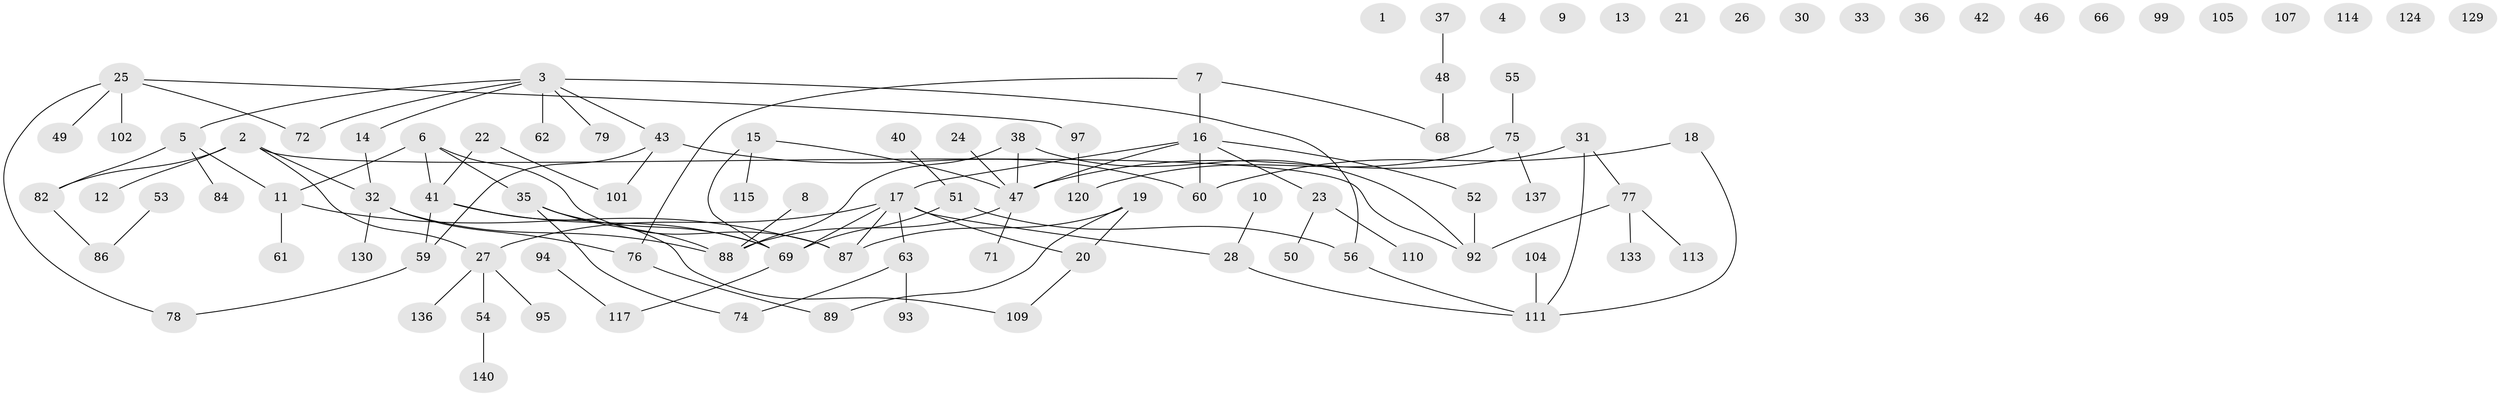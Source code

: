 // original degree distribution, {0: 0.12857142857142856, 5: 0.04285714285714286, 4: 0.10714285714285714, 3: 0.2, 2: 0.22142857142857142, 1: 0.2714285714285714, 6: 0.02857142857142857}
// Generated by graph-tools (version 1.1) at 2025/41/03/06/25 10:41:19]
// undirected, 99 vertices, 105 edges
graph export_dot {
graph [start="1"]
  node [color=gray90,style=filled];
  1;
  2 [super="+85"];
  3 [super="+96"];
  4;
  5 [super="+65"];
  6 [super="+45"];
  7 [super="+67"];
  8;
  9;
  10 [super="+29"];
  11 [super="+81"];
  12;
  13;
  14 [super="+39"];
  15 [super="+127"];
  16 [super="+118"];
  17 [super="+34"];
  18;
  19 [super="+44"];
  20 [super="+70"];
  21;
  22 [super="+100"];
  23 [super="+131"];
  24;
  25 [super="+80"];
  26;
  27 [super="+90"];
  28 [super="+64"];
  30;
  31;
  32 [super="+58"];
  33;
  35;
  36;
  37;
  38 [super="+126"];
  40;
  41 [super="+57"];
  42;
  43 [super="+116"];
  46;
  47 [super="+73"];
  48 [super="+121"];
  49;
  50;
  51;
  52 [super="+91"];
  53;
  54;
  55;
  56 [super="+122"];
  59 [super="+138"];
  60;
  61;
  62;
  63;
  66;
  68;
  69 [super="+134"];
  71;
  72 [super="+103"];
  74 [super="+128"];
  75 [super="+83"];
  76 [super="+123"];
  77 [super="+106"];
  78;
  79;
  82;
  84;
  86 [super="+108"];
  87 [super="+98"];
  88 [super="+125"];
  89;
  92;
  93;
  94;
  95;
  97 [super="+119"];
  99;
  101 [super="+112"];
  102;
  104;
  105;
  107;
  109 [super="+132"];
  110;
  111 [super="+139"];
  113;
  114;
  115;
  117;
  120 [super="+135"];
  124;
  129;
  130;
  133;
  136;
  137;
  140;
  2 -- 12;
  2 -- 92;
  2 -- 27;
  2 -- 82;
  2 -- 32;
  3 -- 5;
  3 -- 62;
  3 -- 72;
  3 -- 79;
  3 -- 56;
  3 -- 14;
  3 -- 43;
  5 -- 11;
  5 -- 84;
  5 -- 82;
  6 -- 87;
  6 -- 11;
  6 -- 35;
  6 -- 41;
  7 -- 68;
  7 -- 76;
  7 -- 16;
  8 -- 88;
  10 -- 28;
  11 -- 61;
  11 -- 87;
  14 -- 32;
  15 -- 115;
  15 -- 69 [weight=2];
  15 -- 47;
  16 -- 23;
  16 -- 60 [weight=2];
  16 -- 17;
  16 -- 52;
  16 -- 47;
  17 -- 63;
  17 -- 20;
  17 -- 28;
  17 -- 27;
  17 -- 87;
  17 -- 69;
  18 -- 60;
  18 -- 111;
  19 -- 87;
  19 -- 89;
  19 -- 20;
  20 -- 109;
  22 -- 101;
  22 -- 41;
  23 -- 110;
  23 -- 50;
  24 -- 47;
  25 -- 49;
  25 -- 78;
  25 -- 102;
  25 -- 72;
  25 -- 97;
  27 -- 54;
  27 -- 136;
  27 -- 95;
  28 -- 111;
  31 -- 47;
  31 -- 111;
  31 -- 77;
  32 -- 88;
  32 -- 130;
  32 -- 76;
  35 -- 74;
  35 -- 88;
  35 -- 69;
  37 -- 48;
  38 -- 88;
  38 -- 47;
  38 -- 92;
  40 -- 51;
  41 -- 69;
  41 -- 59;
  41 -- 109;
  43 -- 59;
  43 -- 60;
  43 -- 101;
  47 -- 71;
  47 -- 88;
  48 -- 68;
  51 -- 69;
  51 -- 56;
  52 -- 92;
  53 -- 86;
  54 -- 140;
  55 -- 75;
  56 -- 111;
  59 -- 78;
  63 -- 74;
  63 -- 93;
  69 -- 117;
  75 -- 120;
  75 -- 137;
  76 -- 89;
  77 -- 92 [weight=2];
  77 -- 133;
  77 -- 113;
  82 -- 86;
  94 -- 117;
  97 -- 120;
  104 -- 111;
}
